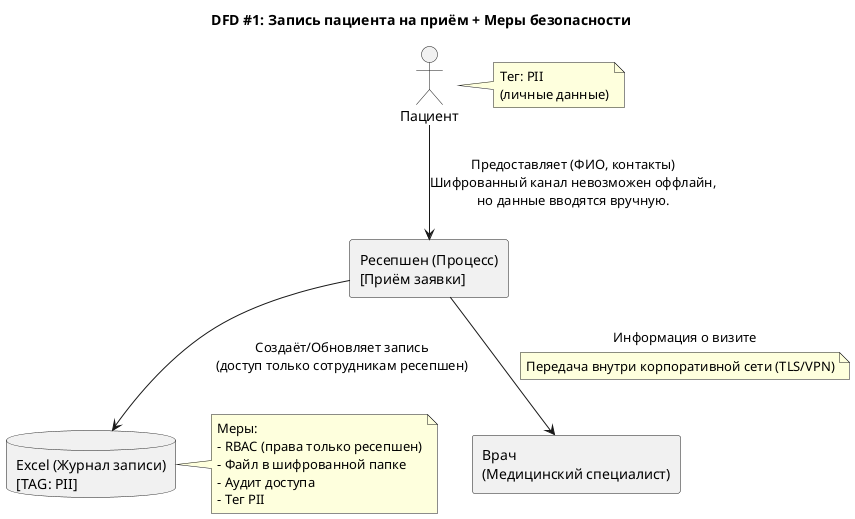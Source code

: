 @startuml

title DFD #1: Запись пациента на приём + Меры безопасности

actor "Пациент" as Patient
rectangle "Ресепшен (Процесс)\n[Приём заявки]" as Reception
database "Excel (Журнал записи)\n[TAG: PII]" as Excel_Journal
rectangle "Врач\n(Медицинский специалист)" as Doctor

' Поток данных от пациента к ресепшен
Patient --> Reception: Предоставляет (ФИО, контакты)\nШифрованный канал невозможен оффлайн,\nно данные вводятся вручную.

note right of Patient
Тег: PII
(личные данные)
end note

' Ресепшен заносит эти данные в Excel
Reception --> Excel_Journal: Создаёт/Обновляет запись\n(доступ только сотрудникам ресепшен)

note left of Excel_Journal
Меры:
- RBAC (права только ресепшен)
- Файл в шифрованной папке
- Аудит доступа
- Тег PII
end note

' Ресепшен передаёт информацию врачу
Reception --> Doctor: Информация о визите
note on link
Передача внутри корпоративной сети (TLS/VPN)
end note

@enduml
